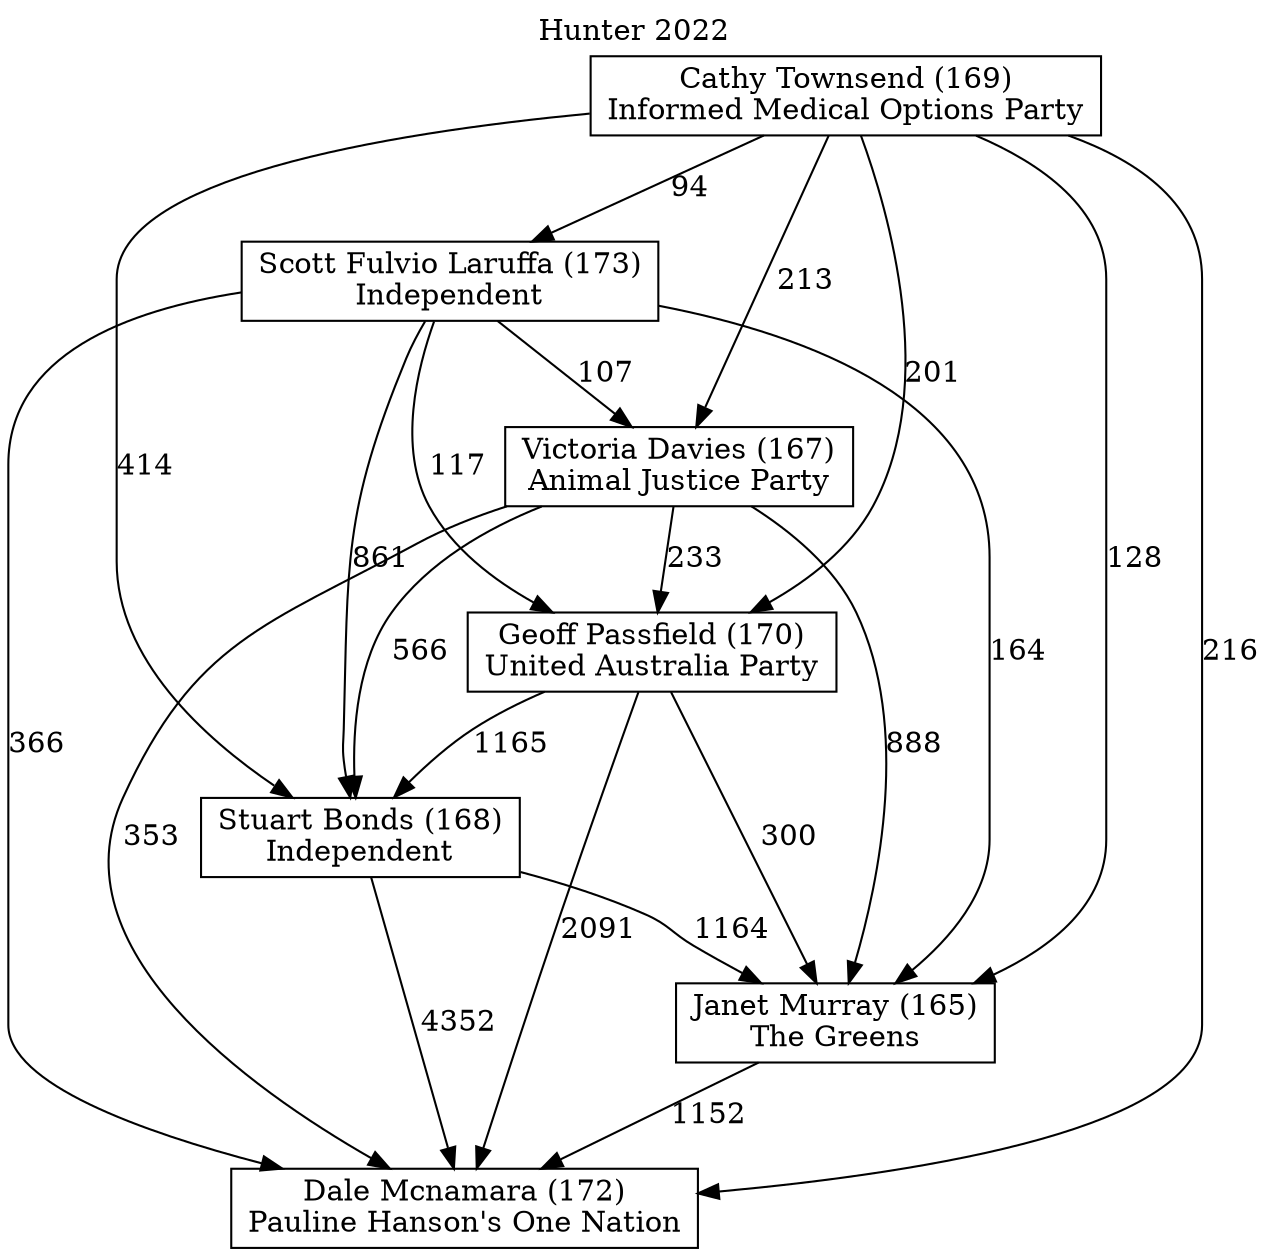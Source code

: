 // House preference flow
digraph "Dale Mcnamara (172)_Hunter_2022" {
	graph [label="Hunter 2022" labelloc=t mclimit=10]
	node [shape=box]
	"Victoria Davies (167)" [label="Victoria Davies (167)
Animal Justice Party"]
	"Scott Fulvio Laruffa (173)" [label="Scott Fulvio Laruffa (173)
Independent"]
	"Dale Mcnamara (172)" [label="Dale Mcnamara (172)
Pauline Hanson's One Nation"]
	"Cathy Townsend (169)" [label="Cathy Townsend (169)
Informed Medical Options Party"]
	"Stuart Bonds (168)" [label="Stuart Bonds (168)
Independent"]
	"Geoff Passfield (170)" [label="Geoff Passfield (170)
United Australia Party"]
	"Janet Murray (165)" [label="Janet Murray (165)
The Greens"]
	"Victoria Davies (167)" -> "Stuart Bonds (168)" [label=566]
	"Cathy Townsend (169)" -> "Dale Mcnamara (172)" [label=216]
	"Geoff Passfield (170)" -> "Dale Mcnamara (172)" [label=2091]
	"Cathy Townsend (169)" -> "Geoff Passfield (170)" [label=201]
	"Cathy Townsend (169)" -> "Scott Fulvio Laruffa (173)" [label=94]
	"Scott Fulvio Laruffa (173)" -> "Victoria Davies (167)" [label=107]
	"Victoria Davies (167)" -> "Janet Murray (165)" [label=888]
	"Cathy Townsend (169)" -> "Stuart Bonds (168)" [label=414]
	"Victoria Davies (167)" -> "Geoff Passfield (170)" [label=233]
	"Victoria Davies (167)" -> "Dale Mcnamara (172)" [label=353]
	"Scott Fulvio Laruffa (173)" -> "Dale Mcnamara (172)" [label=366]
	"Stuart Bonds (168)" -> "Janet Murray (165)" [label=1164]
	"Cathy Townsend (169)" -> "Victoria Davies (167)" [label=213]
	"Cathy Townsend (169)" -> "Janet Murray (165)" [label=128]
	"Stuart Bonds (168)" -> "Dale Mcnamara (172)" [label=4352]
	"Scott Fulvio Laruffa (173)" -> "Janet Murray (165)" [label=164]
	"Scott Fulvio Laruffa (173)" -> "Stuart Bonds (168)" [label=861]
	"Geoff Passfield (170)" -> "Stuart Bonds (168)" [label=1165]
	"Scott Fulvio Laruffa (173)" -> "Geoff Passfield (170)" [label=117]
	"Janet Murray (165)" -> "Dale Mcnamara (172)" [label=1152]
	"Geoff Passfield (170)" -> "Janet Murray (165)" [label=300]
}
